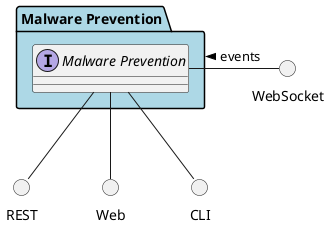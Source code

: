 @startuml



package "Malware Prevention" #lightblue {

    interface "Malware Prevention" as i {
    
    
    }
}

circle REST
circle Web
circle CLI
circle WebSocket

i -down- Web
i -down- CLI
i -down- REST
WebSocket -left- i: events >

package "Malware Prevention" #lightblue {


}



@enduml
